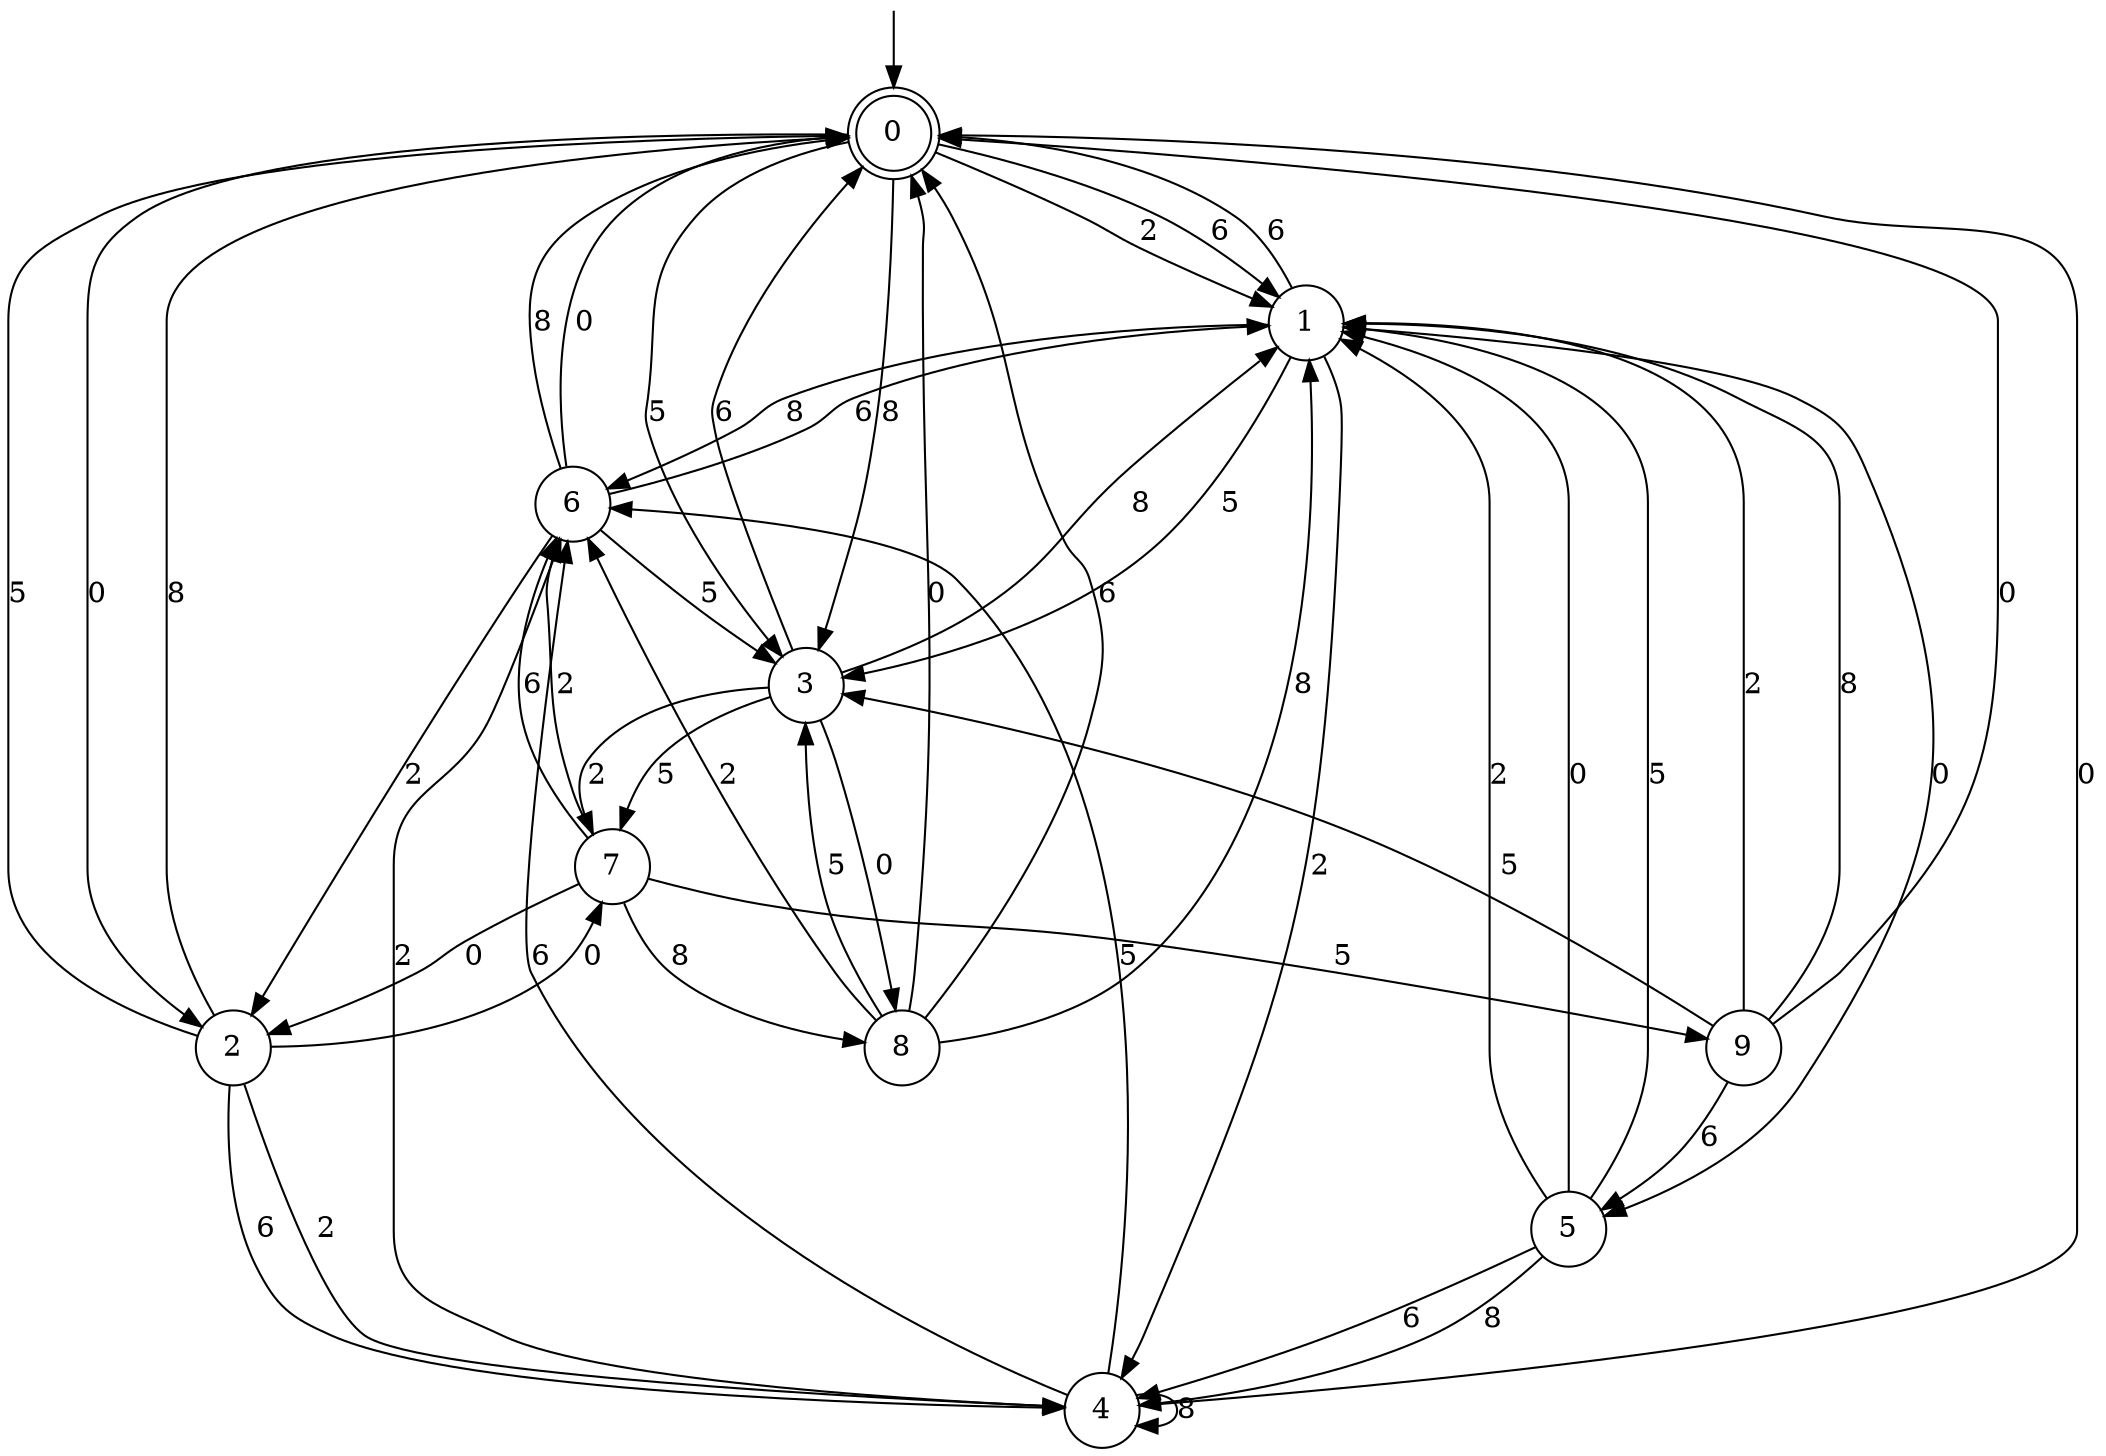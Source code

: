 digraph g {

	s0 [shape="doublecircle" label="0"];
	s1 [shape="circle" label="1"];
	s2 [shape="circle" label="2"];
	s3 [shape="circle" label="3"];
	s4 [shape="circle" label="4"];
	s5 [shape="circle" label="5"];
	s6 [shape="circle" label="6"];
	s7 [shape="circle" label="7"];
	s8 [shape="circle" label="8"];
	s9 [shape="circle" label="9"];
	s0 -> s1 [label="2"];
	s0 -> s2 [label="0"];
	s0 -> s1 [label="6"];
	s0 -> s3 [label="8"];
	s0 -> s3 [label="5"];
	s1 -> s4 [label="2"];
	s1 -> s5 [label="0"];
	s1 -> s0 [label="6"];
	s1 -> s6 [label="8"];
	s1 -> s3 [label="5"];
	s2 -> s4 [label="2"];
	s2 -> s7 [label="0"];
	s2 -> s4 [label="6"];
	s2 -> s0 [label="8"];
	s2 -> s0 [label="5"];
	s3 -> s7 [label="2"];
	s3 -> s8 [label="0"];
	s3 -> s0 [label="6"];
	s3 -> s1 [label="8"];
	s3 -> s7 [label="5"];
	s4 -> s6 [label="2"];
	s4 -> s0 [label="0"];
	s4 -> s6 [label="6"];
	s4 -> s4 [label="8"];
	s4 -> s6 [label="5"];
	s5 -> s1 [label="2"];
	s5 -> s1 [label="0"];
	s5 -> s4 [label="6"];
	s5 -> s4 [label="8"];
	s5 -> s1 [label="5"];
	s6 -> s2 [label="2"];
	s6 -> s0 [label="0"];
	s6 -> s1 [label="6"];
	s6 -> s0 [label="8"];
	s6 -> s3 [label="5"];
	s7 -> s6 [label="2"];
	s7 -> s2 [label="0"];
	s7 -> s6 [label="6"];
	s7 -> s8 [label="8"];
	s7 -> s9 [label="5"];
	s8 -> s6 [label="2"];
	s8 -> s0 [label="0"];
	s8 -> s0 [label="6"];
	s8 -> s1 [label="8"];
	s8 -> s3 [label="5"];
	s9 -> s1 [label="2"];
	s9 -> s0 [label="0"];
	s9 -> s5 [label="6"];
	s9 -> s1 [label="8"];
	s9 -> s3 [label="5"];

__start0 [label="" shape="none" width="0" height="0"];
__start0 -> s0;

}
